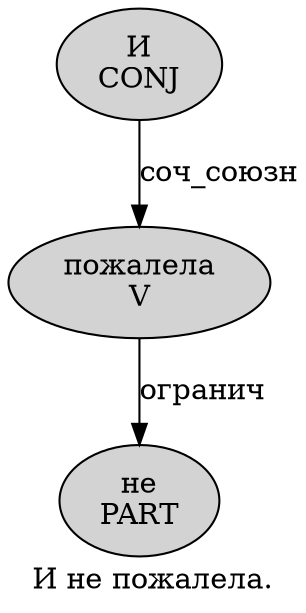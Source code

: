 digraph SENTENCE_763 {
	graph [label="И не пожалела."]
	node [style=filled]
		0 [label="И
CONJ" color="" fillcolor=lightgray penwidth=1 shape=ellipse]
		1 [label="не
PART" color="" fillcolor=lightgray penwidth=1 shape=ellipse]
		2 [label="пожалела
V" color="" fillcolor=lightgray penwidth=1 shape=ellipse]
			0 -> 2 [label="соч_союзн"]
			2 -> 1 [label="огранич"]
}